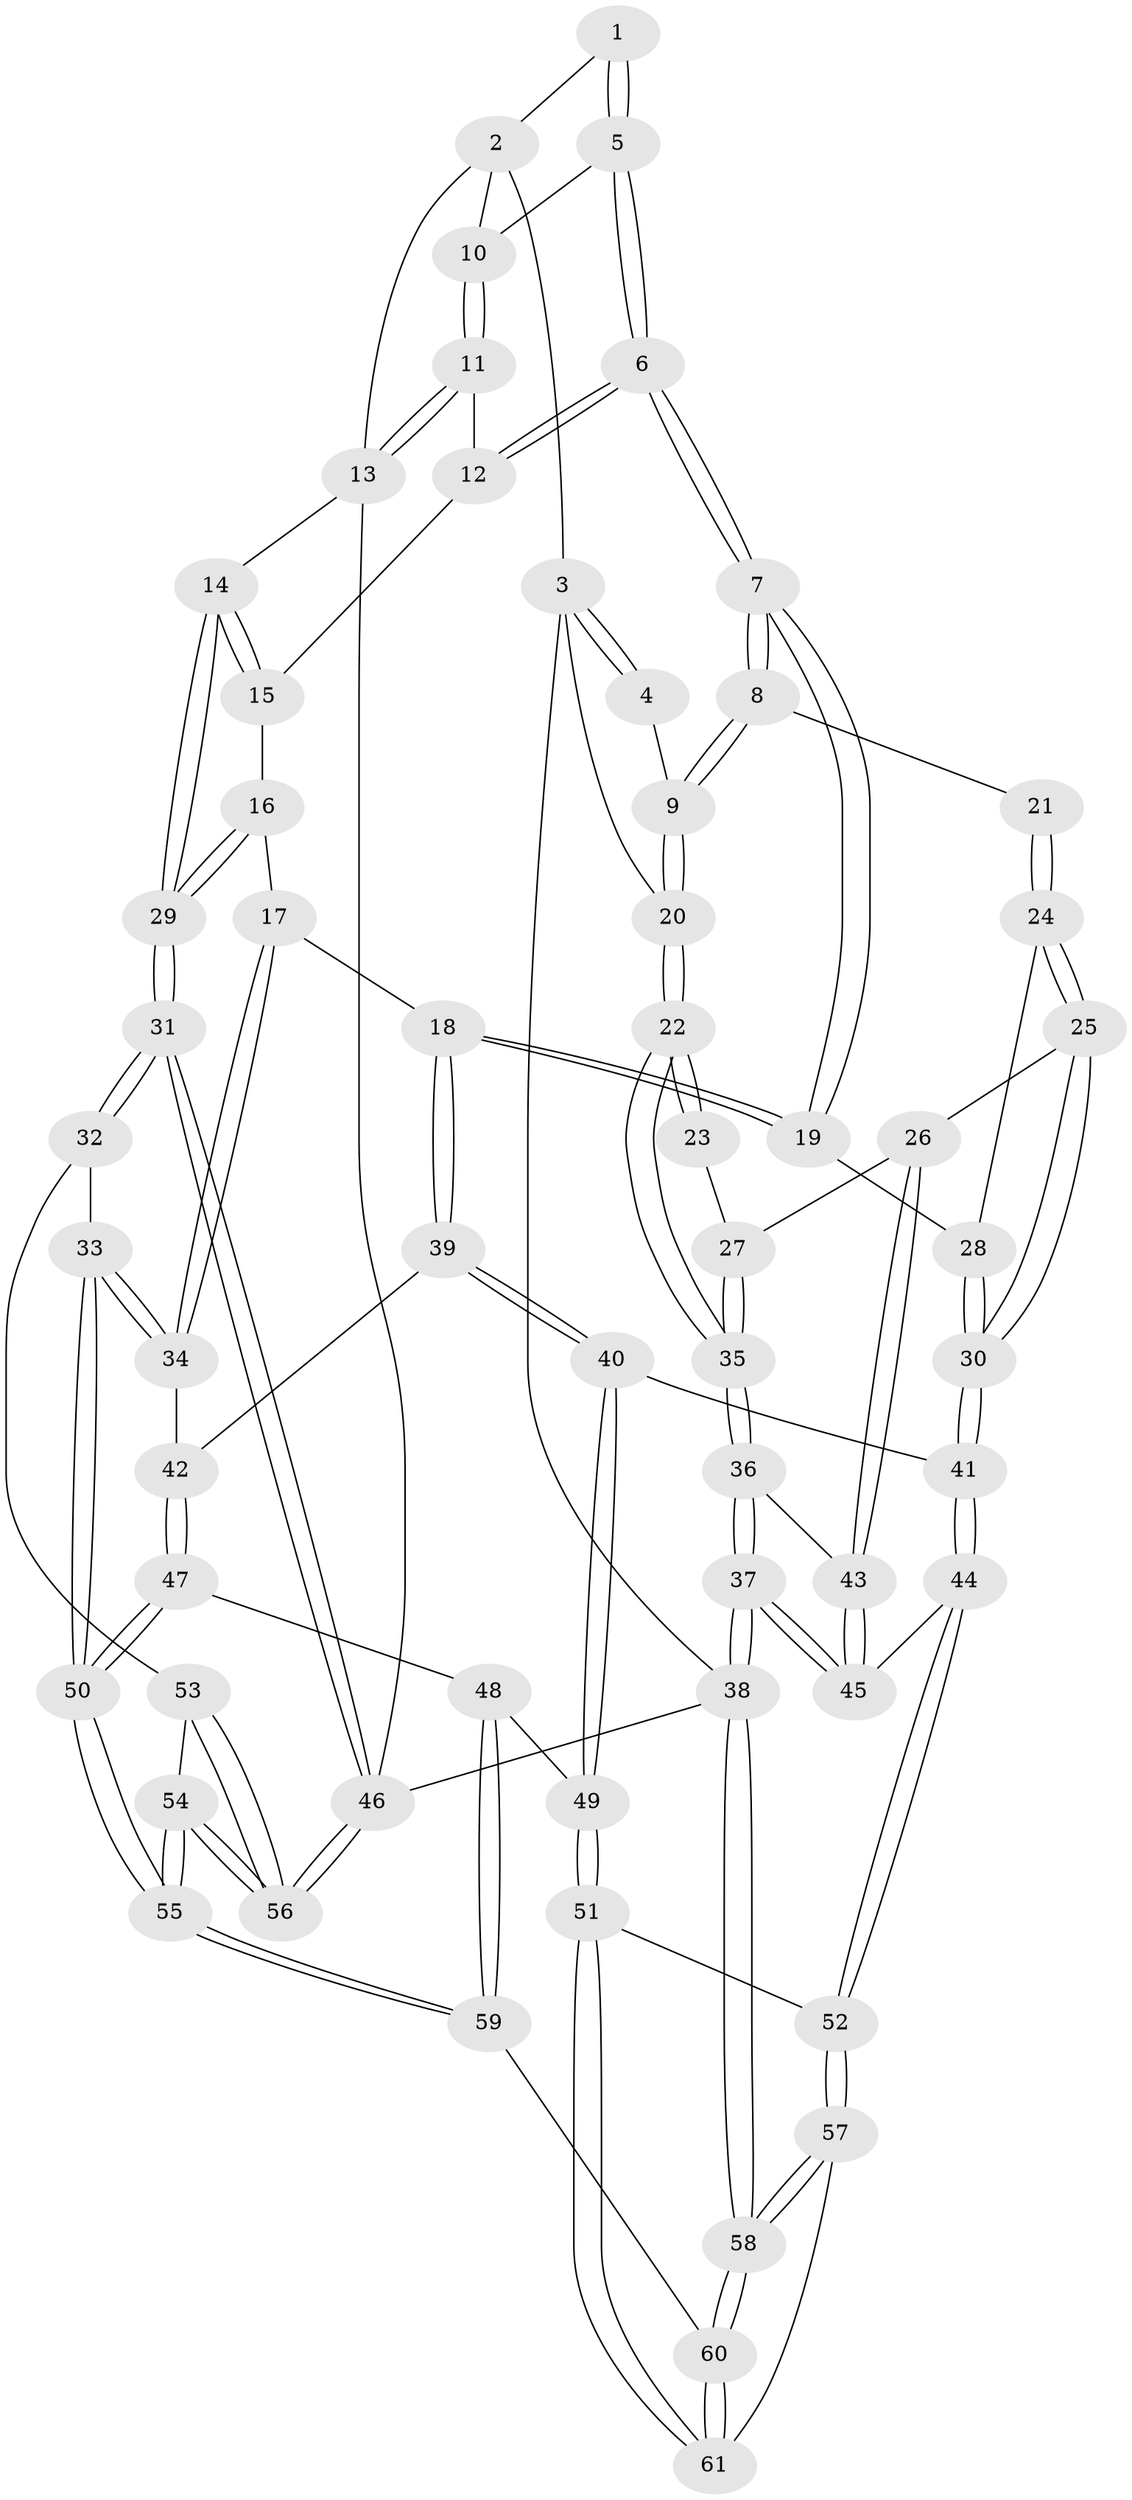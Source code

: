 // Generated by graph-tools (version 1.1) at 2025/50/03/09/25 03:50:58]
// undirected, 61 vertices, 149 edges
graph export_dot {
graph [start="1"]
  node [color=gray90,style=filled];
  1 [pos="+0.5728238821284679+0"];
  2 [pos="+0.842067488992393+0"];
  3 [pos="+0+0"];
  4 [pos="+0.40348730486764056+0"];
  5 [pos="+0.5833716230772634+0.15231054713822612"];
  6 [pos="+0.5400346561850304+0.31247698718933326"];
  7 [pos="+0.5105456824447665+0.3536312310999582"];
  8 [pos="+0.37733847673269677+0.3175798573568759"];
  9 [pos="+0.34845678708429023+0.28870432097706195"];
  10 [pos="+0.8580048079238886+0.17258511962936987"];
  11 [pos="+0.8622498700136316+0.1837317521193285"];
  12 [pos="+0.8423862935479023+0.2604494880096486"];
  13 [pos="+1+0.21029078490018754"];
  14 [pos="+1+0.5099288747786466"];
  15 [pos="+0.8676805597987525+0.33546705024990675"];
  16 [pos="+0.7682344749721924+0.44412573267586497"];
  17 [pos="+0.756473103122507+0.45573161039603155"];
  18 [pos="+0.525835107624778+0.3889937061399428"];
  19 [pos="+0.515311784470058+0.3660038604795541"];
  20 [pos="+0+0.02900487981554651"];
  21 [pos="+0.30851403890659096+0.3933516429562147"];
  22 [pos="+0+0.15596841049125504"];
  23 [pos="+0.20537350814802388+0.395694116426599"];
  24 [pos="+0.2681662953736245+0.45448936674624724"];
  25 [pos="+0.20919808938080403+0.516570190917728"];
  26 [pos="+0.2058686613837502+0.5175720956486397"];
  27 [pos="+0.06949347787732768+0.45140691422640833"];
  28 [pos="+0.33323881210443956+0.5298162411318073"];
  29 [pos="+1+0.5262814537630178"];
  30 [pos="+0.3310179688146055+0.6066558875723869"];
  31 [pos="+1+0.634156465038318"];
  32 [pos="+0.9390872146558561+0.6823039318754135"];
  33 [pos="+0.9356528497795353+0.6819807366761215"];
  34 [pos="+0.8334197919547607+0.6454749137183471"];
  35 [pos="+0+0.37030083588729035"];
  36 [pos="+0+0.5930777989314845"];
  37 [pos="+0+0.9915892960978846"];
  38 [pos="+0+1"];
  39 [pos="+0.5202794631656105+0.628051792996574"];
  40 [pos="+0.504706449297685+0.6477998667845561"];
  41 [pos="+0.37256268593422+0.6591567245841159"];
  42 [pos="+0.7429360178052256+0.663454541065615"];
  43 [pos="+0.15342224210532052+0.6897440516708446"];
  44 [pos="+0.21817994824936124+0.7679413487765063"];
  45 [pos="+0.21113986333195386+0.7639993820867886"];
  46 [pos="+1+1"];
  47 [pos="+0.6956403053839361+0.7909409380617198"];
  48 [pos="+0.5449303396048816+0.8221311335885944"];
  49 [pos="+0.5143477270038308+0.7650390433123425"];
  50 [pos="+0.7342805270383872+0.8877852351198865"];
  51 [pos="+0.3528396096195852+0.8721817225628514"];
  52 [pos="+0.24039395632846447+0.83708985758008"];
  53 [pos="+0.9322202137271879+0.7153760875389912"];
  54 [pos="+0.6536358738527704+1"];
  55 [pos="+0.651728599600306+1"];
  56 [pos="+0.8376947179746749+1"];
  57 [pos="+0.2041973587677352+0.9435717788021266"];
  58 [pos="+0+1"];
  59 [pos="+0.6201385913473982+1"];
  60 [pos="+0.5711802974819259+1"];
  61 [pos="+0.43430196537029514+1"];
  1 -- 2;
  1 -- 5;
  1 -- 5;
  2 -- 3;
  2 -- 10;
  2 -- 13;
  3 -- 4;
  3 -- 4;
  3 -- 20;
  3 -- 38;
  4 -- 9;
  5 -- 6;
  5 -- 6;
  5 -- 10;
  6 -- 7;
  6 -- 7;
  6 -- 12;
  6 -- 12;
  7 -- 8;
  7 -- 8;
  7 -- 19;
  7 -- 19;
  8 -- 9;
  8 -- 9;
  8 -- 21;
  9 -- 20;
  9 -- 20;
  10 -- 11;
  10 -- 11;
  11 -- 12;
  11 -- 13;
  11 -- 13;
  12 -- 15;
  13 -- 14;
  13 -- 46;
  14 -- 15;
  14 -- 15;
  14 -- 29;
  14 -- 29;
  15 -- 16;
  16 -- 17;
  16 -- 29;
  16 -- 29;
  17 -- 18;
  17 -- 34;
  17 -- 34;
  18 -- 19;
  18 -- 19;
  18 -- 39;
  18 -- 39;
  19 -- 28;
  20 -- 22;
  20 -- 22;
  21 -- 24;
  21 -- 24;
  22 -- 23;
  22 -- 23;
  22 -- 35;
  22 -- 35;
  23 -- 27;
  24 -- 25;
  24 -- 25;
  24 -- 28;
  25 -- 26;
  25 -- 30;
  25 -- 30;
  26 -- 27;
  26 -- 43;
  26 -- 43;
  27 -- 35;
  27 -- 35;
  28 -- 30;
  28 -- 30;
  29 -- 31;
  29 -- 31;
  30 -- 41;
  30 -- 41;
  31 -- 32;
  31 -- 32;
  31 -- 46;
  31 -- 46;
  32 -- 33;
  32 -- 53;
  33 -- 34;
  33 -- 34;
  33 -- 50;
  33 -- 50;
  34 -- 42;
  35 -- 36;
  35 -- 36;
  36 -- 37;
  36 -- 37;
  36 -- 43;
  37 -- 38;
  37 -- 38;
  37 -- 45;
  37 -- 45;
  38 -- 58;
  38 -- 58;
  38 -- 46;
  39 -- 40;
  39 -- 40;
  39 -- 42;
  40 -- 41;
  40 -- 49;
  40 -- 49;
  41 -- 44;
  41 -- 44;
  42 -- 47;
  42 -- 47;
  43 -- 45;
  43 -- 45;
  44 -- 45;
  44 -- 52;
  44 -- 52;
  46 -- 56;
  46 -- 56;
  47 -- 48;
  47 -- 50;
  47 -- 50;
  48 -- 49;
  48 -- 59;
  48 -- 59;
  49 -- 51;
  49 -- 51;
  50 -- 55;
  50 -- 55;
  51 -- 52;
  51 -- 61;
  51 -- 61;
  52 -- 57;
  52 -- 57;
  53 -- 54;
  53 -- 56;
  53 -- 56;
  54 -- 55;
  54 -- 55;
  54 -- 56;
  54 -- 56;
  55 -- 59;
  55 -- 59;
  57 -- 58;
  57 -- 58;
  57 -- 61;
  58 -- 60;
  58 -- 60;
  59 -- 60;
  60 -- 61;
  60 -- 61;
}
